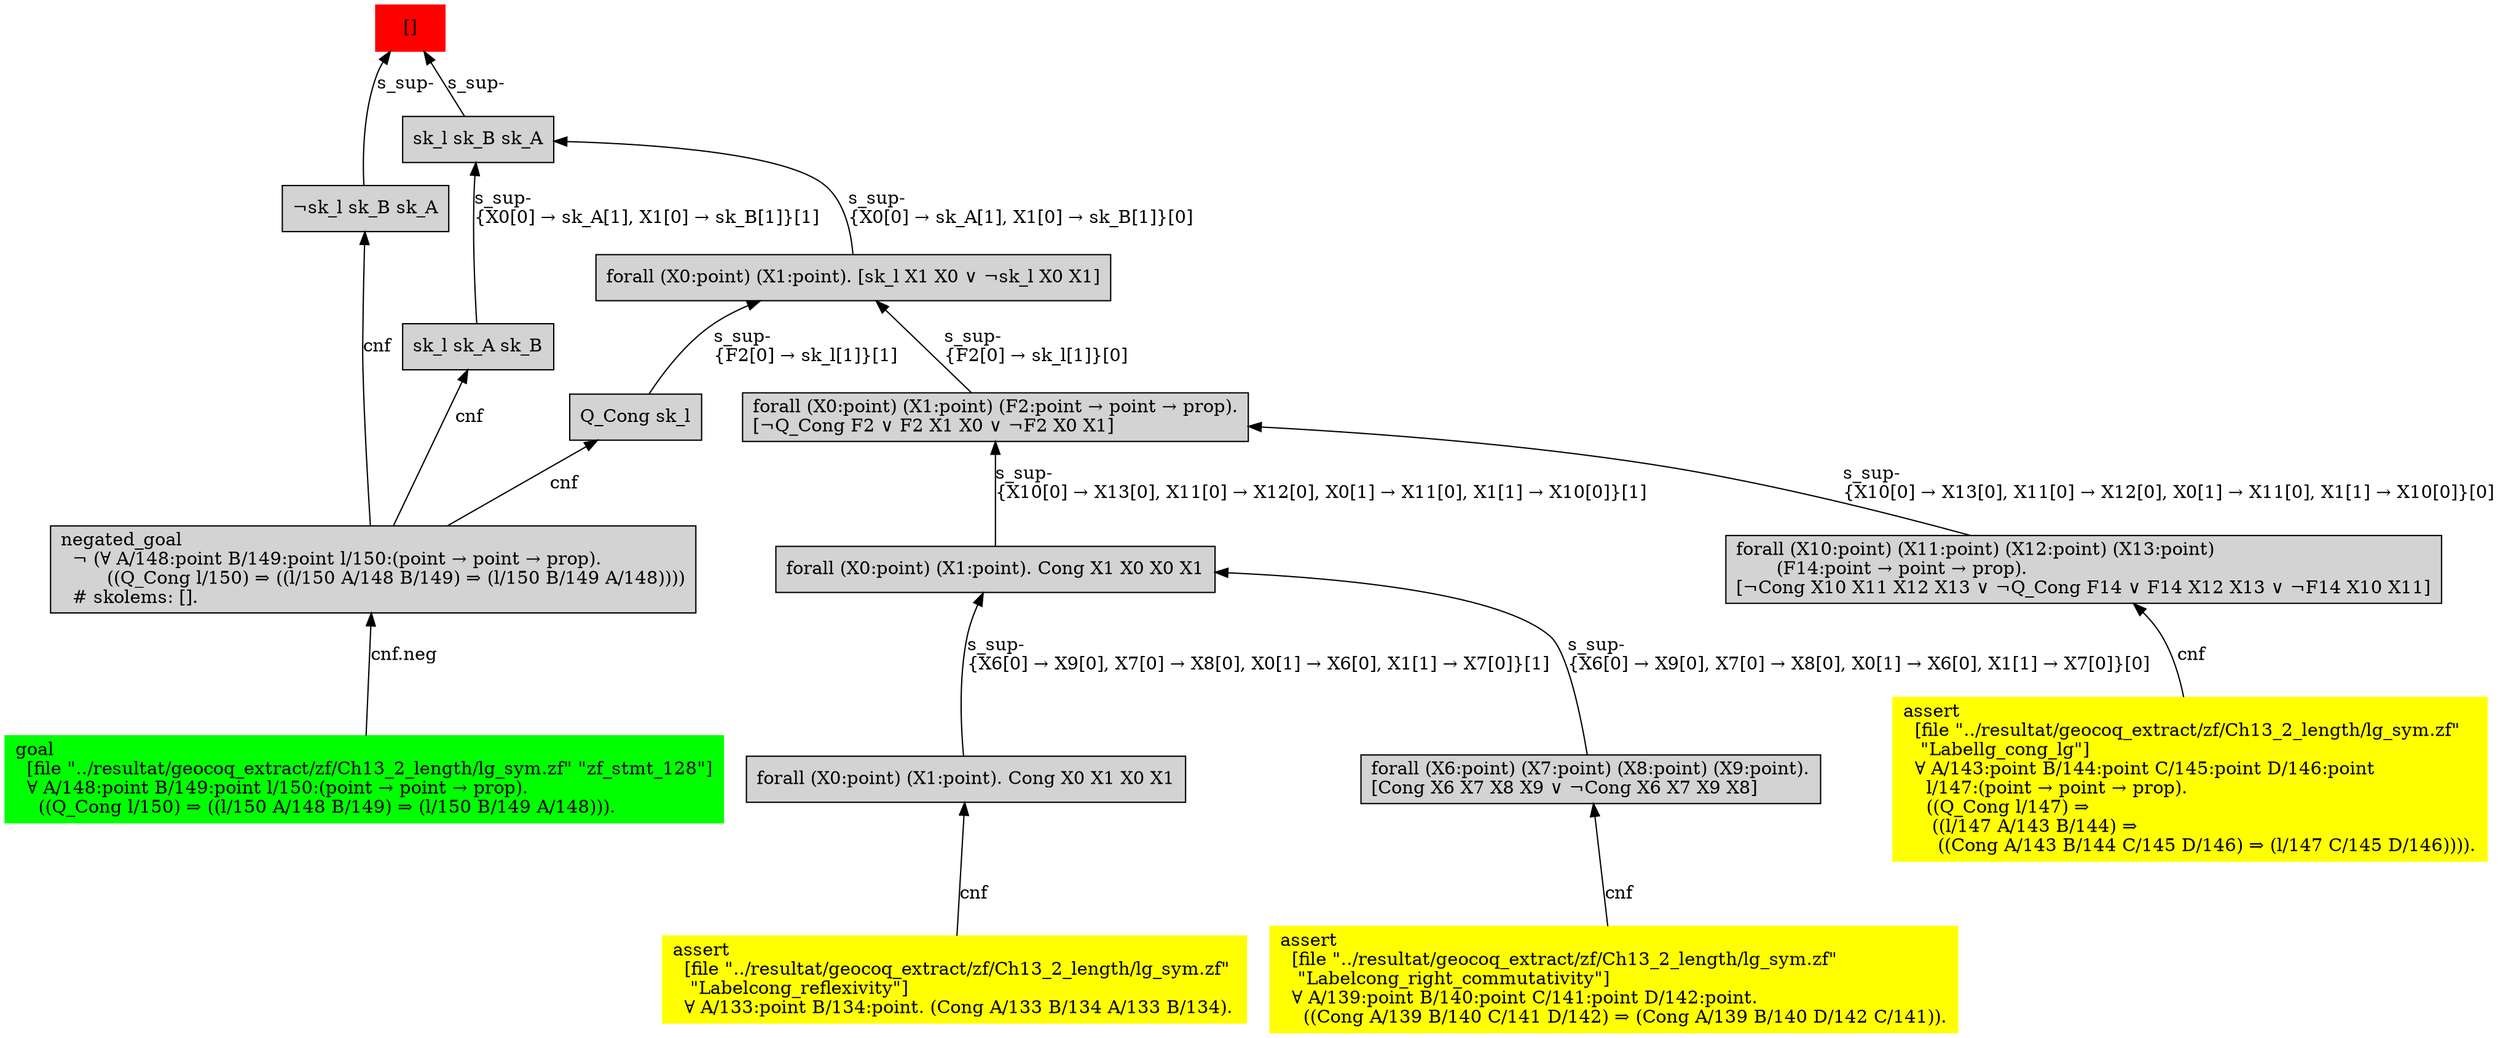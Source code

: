 digraph "unsat_graph" {
  vertex_0 [color=red, label="[]", shape=box, style=filled];
  vertex_0 -> vertex_1 [label="s_sup-\l", dir="back"];
  vertex_1 [shape=box, label="¬sk_l sk_B sk_A\l", style=filled];
  vertex_1 -> vertex_2 [label="cnf", dir="back"];
  vertex_2 [shape=box, label="negated_goal\l  ¬ (∀ A/148:point B/149:point l/150:(point → point → prop).\l        ((Q_Cong l/150) ⇒ ((l/150 A/148 B/149) ⇒ (l/150 B/149 A/148))))\l  # skolems: [].\l", style=filled];
  vertex_2 -> vertex_3 [label="cnf.neg", dir="back"];
  vertex_3 [color=green, shape=box, label="goal\l  [file \"../resultat/geocoq_extract/zf/Ch13_2_length/lg_sym.zf\" \"zf_stmt_128\"]\l  ∀ A/148:point B/149:point l/150:(point → point → prop).\l    ((Q_Cong l/150) ⇒ ((l/150 A/148 B/149) ⇒ (l/150 B/149 A/148))).\l", style=filled];
  vertex_0 -> vertex_4 [label="s_sup-\l", dir="back"];
  vertex_4 [shape=box, label="sk_l sk_B sk_A\l", style=filled];
  vertex_4 -> vertex_5 [label="s_sup-\l\{X0[0] → sk_A[1], X1[0] → sk_B[1]\}[0]\l", dir="back"];
  vertex_5 [shape=box, label="forall (X0:point) (X1:point). [sk_l X1 X0 ∨ ¬sk_l X0 X1]\l", style=filled];
  vertex_5 -> vertex_6 [label="s_sup-\l\{F2[0] → sk_l[1]\}[0]\l", dir="back"];
  vertex_6 [shape=box, label="forall (X0:point) (X1:point) (F2:point → point → prop).\l[¬Q_Cong F2 ∨ F2 X1 X0 ∨ ¬F2 X0 X1]\l", style=filled];
  vertex_6 -> vertex_7 [label="s_sup-\l\{X10[0] → X13[0], X11[0] → X12[0], X0[1] → X11[0], X1[1] → X10[0]\}[0]\l", dir="back"];
  vertex_7 [shape=box, label="forall (X10:point) (X11:point) (X12:point) (X13:point) \l       (F14:point → point → prop).\l[¬Cong X10 X11 X12 X13 ∨ ¬Q_Cong F14 ∨ F14 X12 X13 ∨ ¬F14 X10 X11]\l", style=filled];
  vertex_7 -> vertex_8 [label="cnf", dir="back"];
  vertex_8 [color=yellow, shape=box, label="assert\l  [file \"../resultat/geocoq_extract/zf/Ch13_2_length/lg_sym.zf\" \l   \"Labellg_cong_lg\"]\l  ∀ A/143:point B/144:point C/145:point D/146:point \l    l/147:(point → point → prop).\l    ((Q_Cong l/147) ⇒\l     ((l/147 A/143 B/144) ⇒\l      ((Cong A/143 B/144 C/145 D/146) ⇒ (l/147 C/145 D/146)))).\l", style=filled];
  vertex_6 -> vertex_9 [label="s_sup-\l\{X10[0] → X13[0], X11[0] → X12[0], X0[1] → X11[0], X1[1] → X10[0]\}[1]\l", dir="back"];
  vertex_9 [shape=box, label="forall (X0:point) (X1:point). Cong X1 X0 X0 X1\l", style=filled];
  vertex_9 -> vertex_10 [label="s_sup-\l\{X6[0] → X9[0], X7[0] → X8[0], X0[1] → X6[0], X1[1] → X7[0]\}[0]\l", dir="back"];
  vertex_10 [shape=box, label="forall (X6:point) (X7:point) (X8:point) (X9:point).\l[Cong X6 X7 X8 X9 ∨ ¬Cong X6 X7 X9 X8]\l", style=filled];
  vertex_10 -> vertex_11 [label="cnf", dir="back"];
  vertex_11 [color=yellow, shape=box, label="assert\l  [file \"../resultat/geocoq_extract/zf/Ch13_2_length/lg_sym.zf\" \l   \"Labelcong_right_commutativity\"]\l  ∀ A/139:point B/140:point C/141:point D/142:point.\l    ((Cong A/139 B/140 C/141 D/142) ⇒ (Cong A/139 B/140 D/142 C/141)).\l", style=filled];
  vertex_9 -> vertex_12 [label="s_sup-\l\{X6[0] → X9[0], X7[0] → X8[0], X0[1] → X6[0], X1[1] → X7[0]\}[1]\l", dir="back"];
  vertex_12 [shape=box, label="forall (X0:point) (X1:point). Cong X0 X1 X0 X1\l", style=filled];
  vertex_12 -> vertex_13 [label="cnf", dir="back"];
  vertex_13 [color=yellow, shape=box, label="assert\l  [file \"../resultat/geocoq_extract/zf/Ch13_2_length/lg_sym.zf\" \l   \"Labelcong_reflexivity\"]\l  ∀ A/133:point B/134:point. (Cong A/133 B/134 A/133 B/134).\l", style=filled];
  vertex_5 -> vertex_14 [label="s_sup-\l\{F2[0] → sk_l[1]\}[1]\l", dir="back"];
  vertex_14 [shape=box, label="Q_Cong sk_l\l", style=filled];
  vertex_14 -> vertex_2 [label="cnf", dir="back"];
  vertex_4 -> vertex_15 [label="s_sup-\l\{X0[0] → sk_A[1], X1[0] → sk_B[1]\}[1]\l", dir="back"];
  vertex_15 [shape=box, label="sk_l sk_A sk_B\l", style=filled];
  vertex_15 -> vertex_2 [label="cnf", dir="back"];
  }


